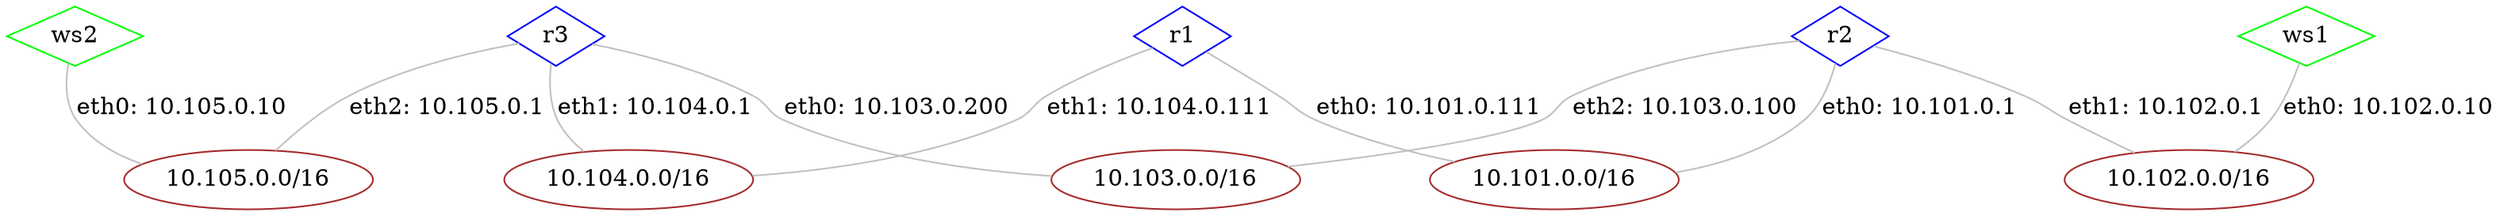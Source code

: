 graph G {
edge [len=1.5];
node [shape=diamond, color="green"];
r1 [color="blue"];
r2 [color="blue"];
r3 [color="blue"];
ws1;
ws2;
node [shape=ellipse, color="brown"];
lan102 [label="10.102.0.0/16"];
lan105 [label="10.105.0.0/16"];
lan104 [label="10.104.0.0/16"];
lan101 [label="10.101.0.0/16"];
lan103 [label="10.103.0.0/16"];
lan102 [label="10.102.0.0/16"];
lan101 [label="10.101.0.0/16"];
lan105 [label="10.105.0.0/16"];
lan104 [label="10.104.0.0/16"];
lan103 [label="10.103.0.0/16"];
r1 -- lan104 [label="eth1: 10.104.0.111", color="gray"];
r1 -- lan101 [label="eth0: 10.101.0.111", color="gray"];
r2 -- lan103 [label="eth2: 10.103.0.100", color="gray"];
r2 -- lan102 [label="eth1: 10.102.0.1", color="gray"];
r2 -- lan101 [label="eth0: 10.101.0.1", color="gray"];
r3 -- lan105 [label="eth2: 10.105.0.1", color="gray"];
r3 -- lan104 [label="eth1: 10.104.0.1", color="gray"];
r3 -- lan103 [label="eth0: 10.103.0.200", color="gray"];
ws1 -- lan102 [label="eth0: 10.102.0.10", color="gray"];
ws2 -- lan105 [label="eth0: 10.105.0.10", color="gray"];
}
